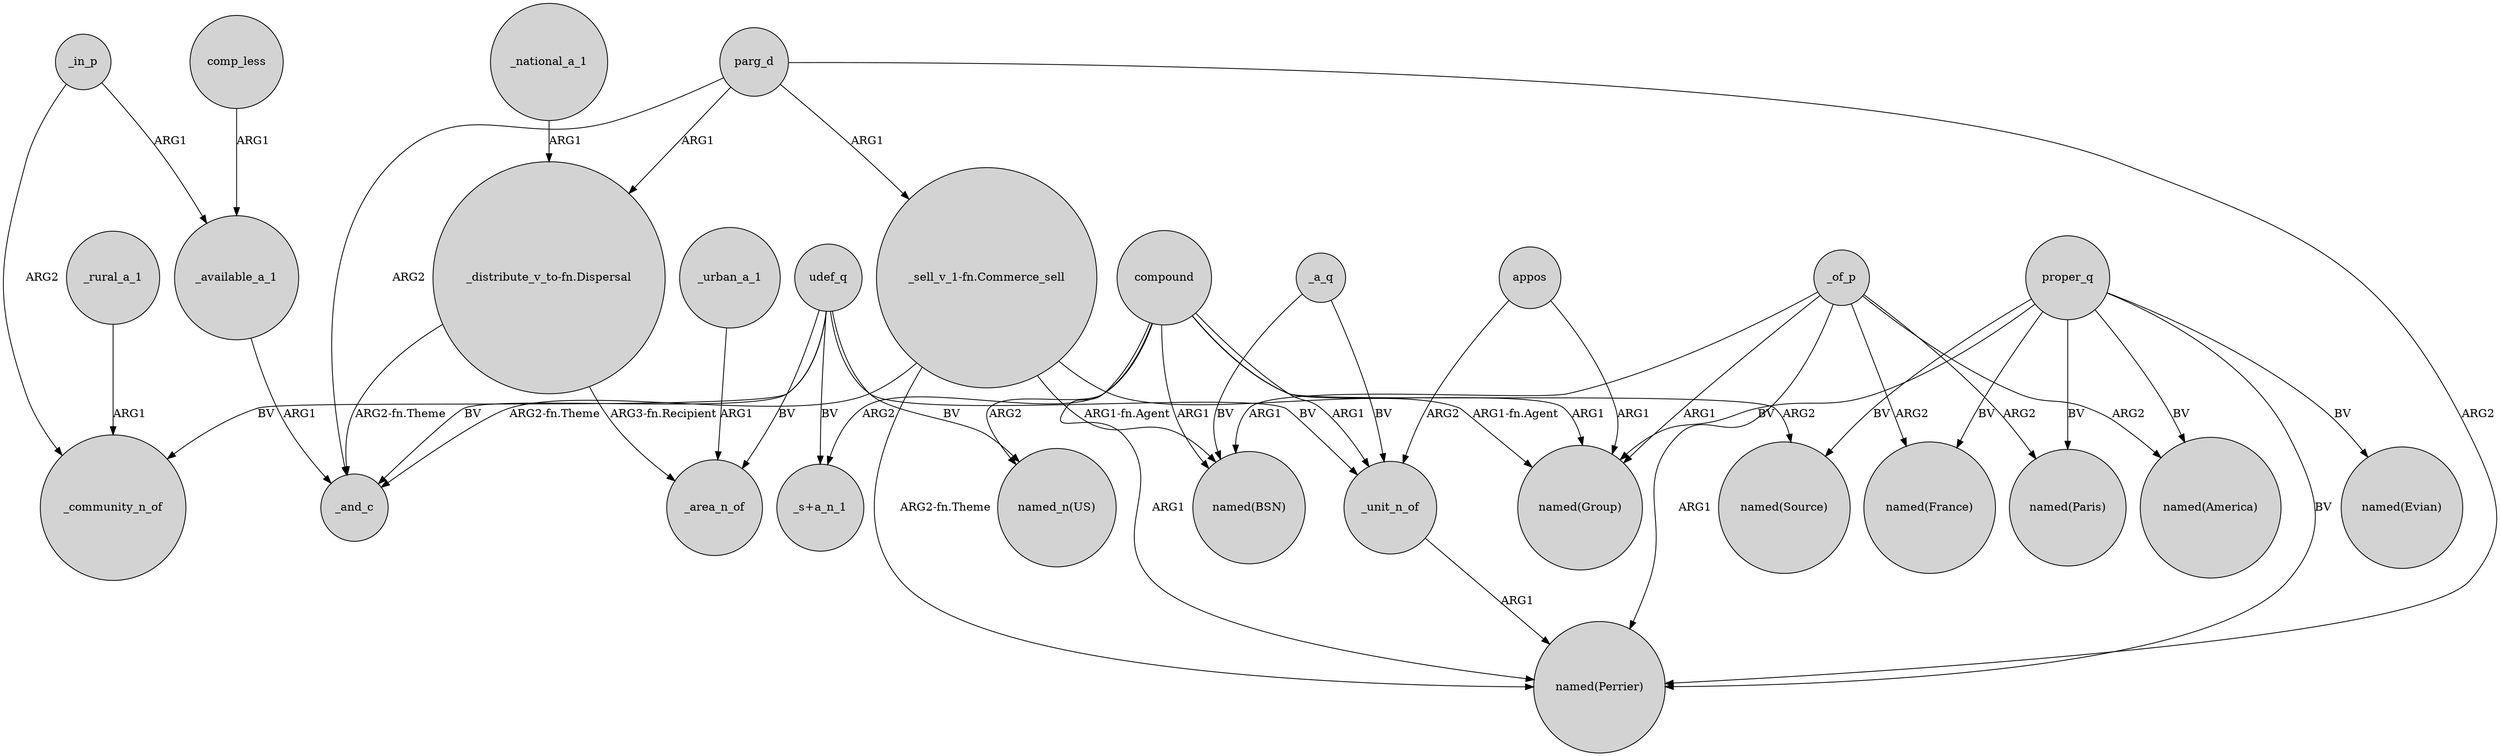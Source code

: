 digraph {
	node [shape=circle style=filled]
	comp_less -> _available_a_1 [label=ARG1]
	udef_q -> "named_n(US)" [label=BV]
	parg_d -> "_distribute_v_to-fn.Dispersal" [label=ARG1]
	_in_p -> _available_a_1 [label=ARG1]
	udef_q -> _community_n_of [label=BV]
	_of_p -> "named(Paris)" [label=ARG2]
	compound -> _unit_n_of [label=ARG1]
	_a_q -> "named(BSN)" [label=BV]
	udef_q -> _unit_n_of [label=BV]
	proper_q -> "named(France)" [label=BV]
	parg_d -> "named(Perrier)" [label=ARG2]
	parg_d -> "_sell_v_1-fn.Commerce_sell" [label=ARG1]
	proper_q -> "named(Evian)" [label=BV]
	_of_p -> "named(BSN)" [label=ARG1]
	_of_p -> "named(America)" [label=ARG2]
	_in_p -> _community_n_of [label=ARG2]
	"_sell_v_1-fn.Commerce_sell" -> "named(Group)" [label="ARG1-fn.Agent"]
	compound -> "named(BSN)" [label=ARG1]
	compound -> "named_n(US)" [label=ARG2]
	"_distribute_v_to-fn.Dispersal" -> _and_c [label="ARG2-fn.Theme"]
	parg_d -> _and_c [label=ARG2]
	compound -> "named(Group)" [label=ARG1]
	_of_p -> "named(France)" [label=ARG2]
	proper_q -> "named(Perrier)" [label=BV]
	appos -> "named(Group)" [label=ARG1]
	"_distribute_v_to-fn.Dispersal" -> _area_n_of [label="ARG3-fn.Recipient"]
	udef_q -> "_s+a_n_1" [label=BV]
	"_sell_v_1-fn.Commerce_sell" -> _and_c [label="ARG2-fn.Theme"]
	_a_q -> _unit_n_of [label=BV]
	proper_q -> "named(Source)" [label=BV]
	proper_q -> "named(Paris)" [label=BV]
	compound -> "named(Source)" [label=ARG2]
	_unit_n_of -> "named(Perrier)" [label=ARG1]
	_national_a_1 -> "_distribute_v_to-fn.Dispersal" [label=ARG1]
	compound -> "_s+a_n_1" [label=ARG2]
	"_sell_v_1-fn.Commerce_sell" -> "named(Perrier)" [label="ARG2-fn.Theme"]
	proper_q -> "named(Group)" [label=BV]
	compound -> "named(Perrier)" [label=ARG1]
	_rural_a_1 -> _community_n_of [label=ARG1]
	_of_p -> "named(Group)" [label=ARG1]
	_urban_a_1 -> _area_n_of [label=ARG1]
	"_sell_v_1-fn.Commerce_sell" -> "named(BSN)" [label="ARG1-fn.Agent"]
	_available_a_1 -> _and_c [label=ARG1]
	udef_q -> _and_c [label=BV]
	udef_q -> _area_n_of [label=BV]
	proper_q -> "named(America)" [label=BV]
	_of_p -> "named(Perrier)" [label=ARG1]
	appos -> _unit_n_of [label=ARG2]
}
